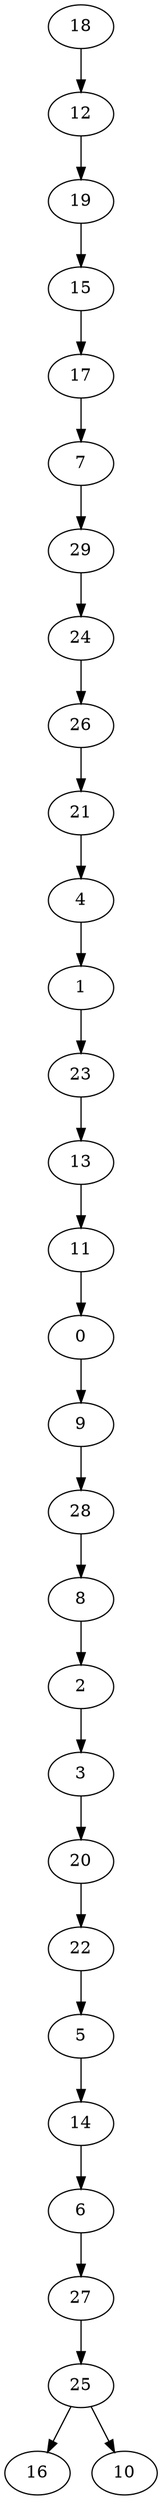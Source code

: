 digraph my_graph {
18 [label=18]
12 [label=12]
19 [label=19]
15 [label=15]
17 [label=17]
7 [label=7]
29 [label=29]
24 [label=24]
26 [label=26]
21 [label=21]
4 [label=4]
1 [label=1]
23 [label=23]
13 [label=13]
11 [label=11]
0 [label=0]
9 [label=9]
28 [label=28]
8 [label=8]
2 [label=2]
3 [label=3]
20 [label=20]
22 [label=22]
5 [label=5]
14 [label=14]
6 [label=6]
27 [label=27]
25 [label=25]
16 [label=16]
10 [label=10]
18->12
12->19
19->15
15->17
17->7
7->29
29->24
24->26
26->21
21->4
4->1
1->23
23->13
13->11
11->0
0->9
9->28
28->8
8->2
2->3
3->20
20->22
22->5
5->14
14->6
6->27
27->25
25->16
25->10
}